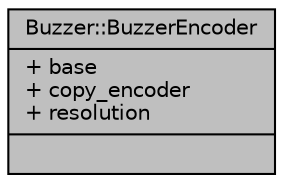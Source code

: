 digraph "Buzzer::BuzzerEncoder"
{
 // LATEX_PDF_SIZE
  edge [fontname="Helvetica",fontsize="10",labelfontname="Helvetica",labelfontsize="10"];
  node [fontname="Helvetica",fontsize="10",shape=record];
  Node1 [label="{Buzzer::BuzzerEncoder\n|+ base\l+ copy_encoder\l+ resolution\l|}",height=0.2,width=0.4,color="black", fillcolor="grey75", style="filled", fontcolor="black",tooltip=" "];
}

